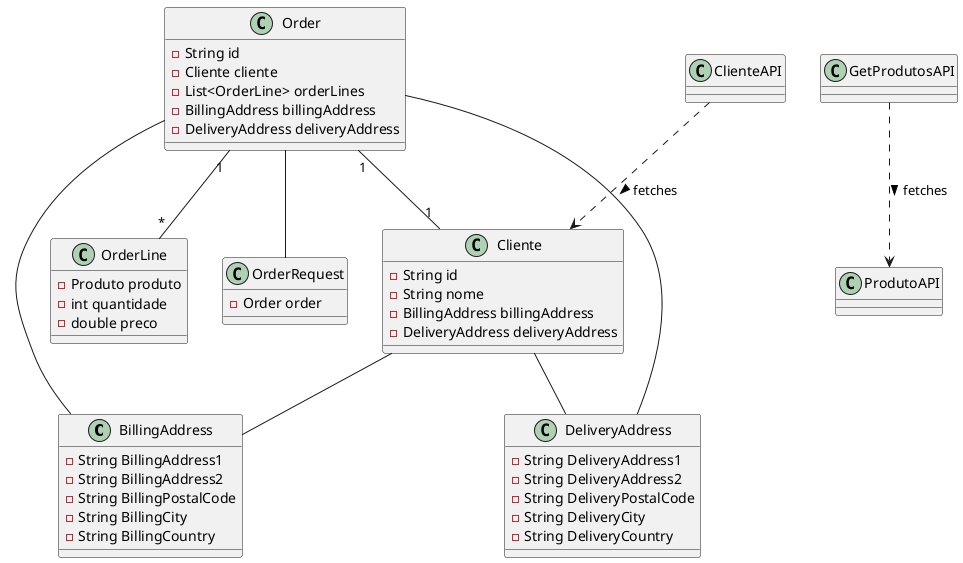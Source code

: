 @startuml
'https://plantuml.com/class-diagram

' Classes
class BillingAddress {
    -String BillingAddress1
    -String BillingAddress2
    -String BillingPostalCode
    -String BillingCity
    -String BillingCountry
}

class Cliente {
    -String id
    -String nome
    -BillingAddress billingAddress
    -DeliveryAddress deliveryAddress
}

class ClienteAPI {
}

class DeliveryAddress {
    -String DeliveryAddress1
    -String DeliveryAddress2
    -String DeliveryPostalCode
    -String DeliveryCity
    -String DeliveryCountry
}

class GetProdutosAPI {
}

class Order {
    -String id
    -Cliente cliente
    -List<OrderLine> orderLines
    -BillingAddress billingAddress
    -DeliveryAddress deliveryAddress
}

class OrderLine {
    -Produto produto
    -int quantidade
    -double preco
}

class OrderRequest {
    -Order order
}

class ProdutoAPI {
}

' Relações
Cliente -- BillingAddress
Cliente -- DeliveryAddress
Order "1" -- "1" Cliente
Order "1" -- "*" OrderLine
Order -- BillingAddress
Order -- DeliveryAddress
Order -- OrderRequest


' Enumerações e Classes Abstratas não foram diretamente mencionadas nos arquivos,
' mas adicionarei um exemplo baseado na estrutura fornecida anteriormente.



ClienteAPI ..> Cliente : "fetches >"
GetProdutosAPI ..> ProdutoAPI : "fetches >"

@enduml
